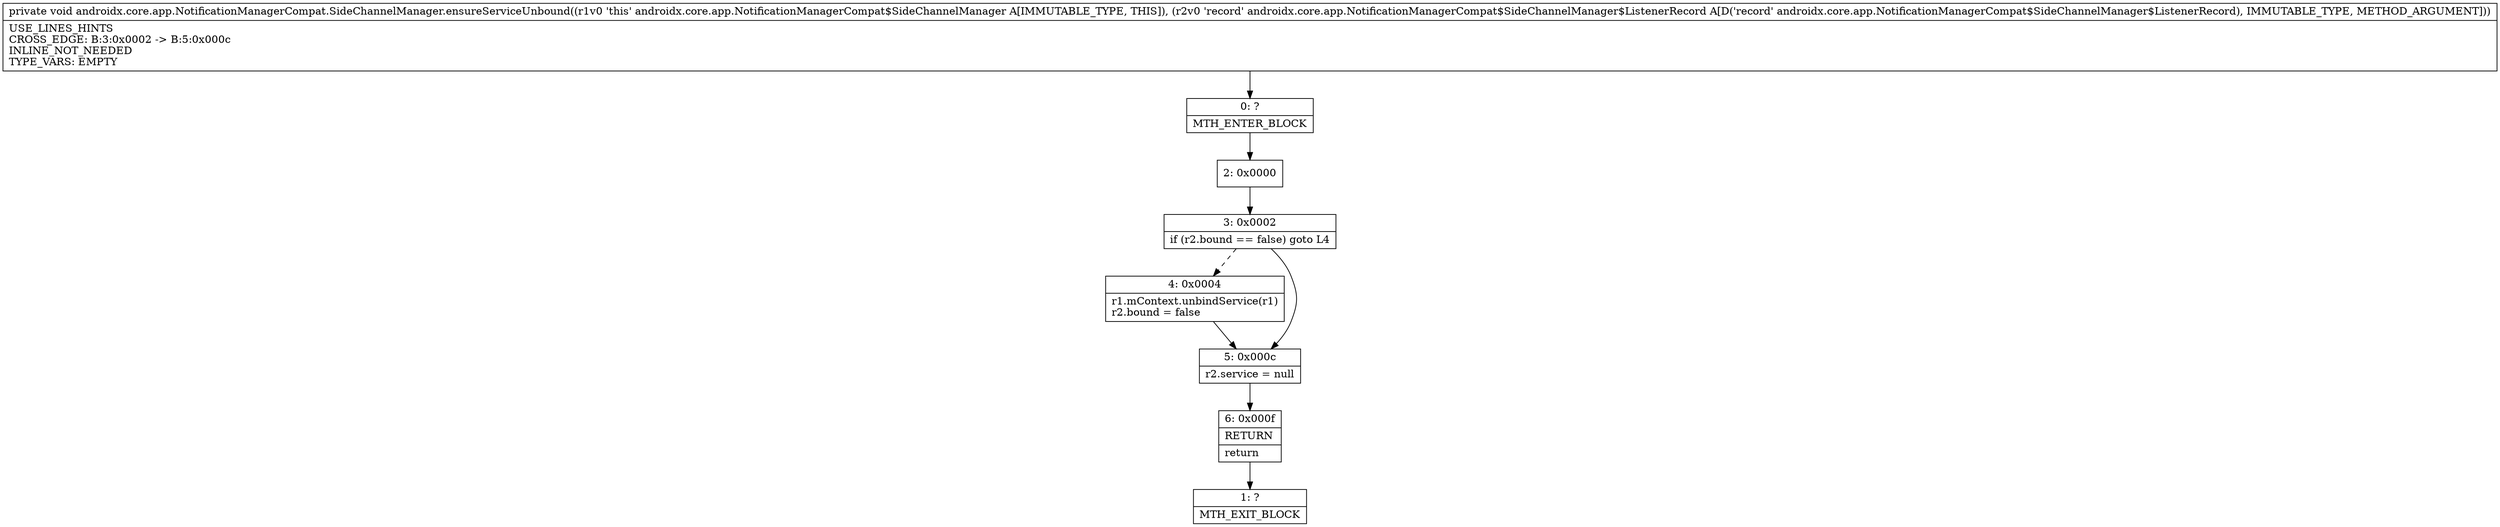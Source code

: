 digraph "CFG forandroidx.core.app.NotificationManagerCompat.SideChannelManager.ensureServiceUnbound(Landroidx\/core\/app\/NotificationManagerCompat$SideChannelManager$ListenerRecord;)V" {
Node_0 [shape=record,label="{0\:\ ?|MTH_ENTER_BLOCK\l}"];
Node_2 [shape=record,label="{2\:\ 0x0000}"];
Node_3 [shape=record,label="{3\:\ 0x0002|if (r2.bound == false) goto L4\l}"];
Node_4 [shape=record,label="{4\:\ 0x0004|r1.mContext.unbindService(r1)\lr2.bound = false\l}"];
Node_5 [shape=record,label="{5\:\ 0x000c|r2.service = null\l}"];
Node_6 [shape=record,label="{6\:\ 0x000f|RETURN\l|return\l}"];
Node_1 [shape=record,label="{1\:\ ?|MTH_EXIT_BLOCK\l}"];
MethodNode[shape=record,label="{private void androidx.core.app.NotificationManagerCompat.SideChannelManager.ensureServiceUnbound((r1v0 'this' androidx.core.app.NotificationManagerCompat$SideChannelManager A[IMMUTABLE_TYPE, THIS]), (r2v0 'record' androidx.core.app.NotificationManagerCompat$SideChannelManager$ListenerRecord A[D('record' androidx.core.app.NotificationManagerCompat$SideChannelManager$ListenerRecord), IMMUTABLE_TYPE, METHOD_ARGUMENT]))  | USE_LINES_HINTS\lCROSS_EDGE: B:3:0x0002 \-\> B:5:0x000c\lINLINE_NOT_NEEDED\lTYPE_VARS: EMPTY\l}"];
MethodNode -> Node_0;Node_0 -> Node_2;
Node_2 -> Node_3;
Node_3 -> Node_4[style=dashed];
Node_3 -> Node_5;
Node_4 -> Node_5;
Node_5 -> Node_6;
Node_6 -> Node_1;
}

